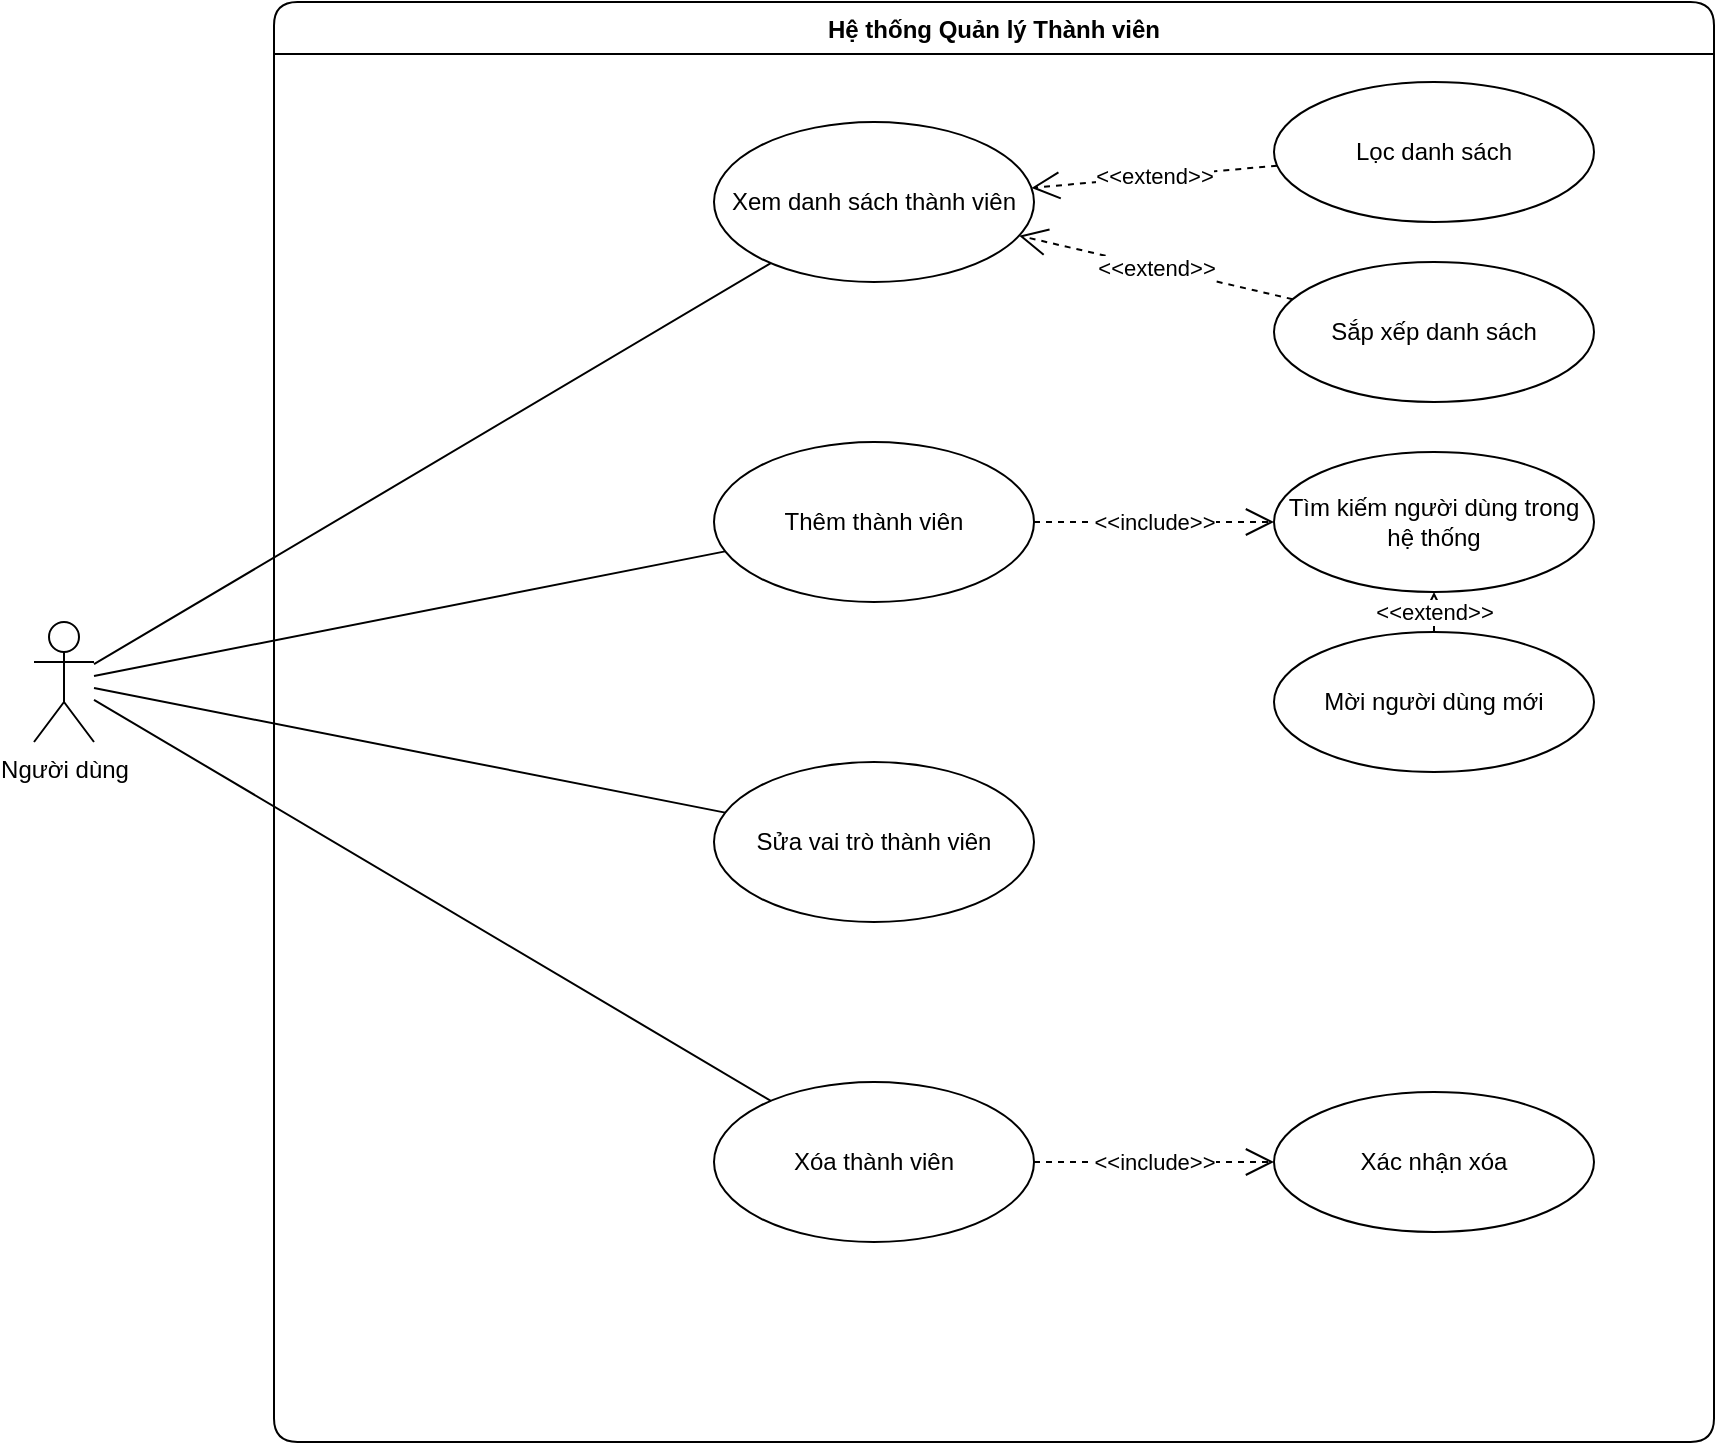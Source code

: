 <mxfile version="22.0.8" type="device">
  <diagram name="Use Case - Quản lý Thành viên" id="diagram-1">
    <mxGraphModel dx="1486" dy="799" grid="1" gridSize="10" guides="1" tooltips="1" connect="1" arrows="1" fold="1" page="1" pageScale="1" pageWidth="1169" pageHeight="827" math="0" shadow="0">
      <root>
        <mxCell id="0" />
        <mxCell id="1" parent="0" />
        <mxCell id="2" value="Người dùng" style="shape=umlActor;verticalLabelPosition=bottom;verticalAlign=top;html=1;outlineConnect=0;" vertex="1" parent="1">
          <mxGeometry x="80" y="350" width="30" height="60" as="geometry" />
        </mxCell>
        <mxCell id="3" value="Hệ thống Quản lý Thành viên" style="swimlane;fontStyle=1;align=center;verticalAlign=top;childLayout=stackLayout;horizontal=1;startSize=26;horizontalStack=0;resizeParent=1;resizeParentMax=0;resizeLast=0;collapsible=0;marginBottom=0;rounded=1;" vertex="1" parent="1">
          <mxGeometry x="200" y="40" width="720" height="720" as="geometry">
            <mxRectangle x="200" y="40" width="140" height="26" as="alternateBounds" />
          </mxGeometry>
        </mxCell>
        <mxCell id="4" value="Xem danh sách thành viên" style="ellipse;whiteSpace=wrap;html=1;" vertex="1" parent="3">
          <mxGeometry x="220" y="60" width="160" height="80" as="geometry" />
        </mxCell>
        <mxCell id="5" value="Thêm thành viên" style="ellipse;whiteSpace=wrap;html=1;" vertex="1" parent="3">
          <mxGeometry x="220" y="220" width="160" height="80" as="geometry" />
        </mxCell>
        <mxCell id="6" value="Sửa vai trò thành viên" style="ellipse;whiteSpace=wrap;html=1;" vertex="1" parent="3">
          <mxGeometry x="220" y="380" width="160" height="80" as="geometry" />
        </mxCell>
        <mxCell id="7" value="Xóa thành viên" style="ellipse;whiteSpace=wrap;html=1;" vertex="1" parent="3">
          <mxGeometry x="220" y="540" width="160" height="80" as="geometry" />
        </mxCell>
        <mxCell id="8" value="Lọc danh sách" style="ellipse;whiteSpace=wrap;html=1;" vertex="1" parent="3">
          <mxGeometry x="500" y="40" width="160" height="70" as="geometry" />
        </mxCell>
        <mxCell id="9" value="Sắp xếp danh sách" style="ellipse;whiteSpace=wrap;html=1;" vertex="1" parent="3">
          <mxGeometry x="500" y="130" width="160" height="70" as="geometry" />
        </mxCell>
        <mxCell id="10" value="Tìm kiếm người dùng trong hệ thống" style="ellipse;whiteSpace=wrap;html=1;" vertex="1" parent="3">
          <mxGeometry x="500" y="225" width="160" height="70" as="geometry" />
        </mxCell>
        <mxCell id="11" value="Mời người dùng mới" style="ellipse;whiteSpace=wrap;html=1;" vertex="1" parent="3">
          <mxGeometry x="500" y="315" width="160" height="70" as="geometry" />
        </mxCell>
        <mxCell id="12" value="Xác nhận xóa" style="ellipse;whiteSpace=wrap;html=1;" vertex="1" parent="3">
          <mxGeometry x="500" y="545" width="160" height="70" as="geometry" />
        </mxCell>
        <mxCell id="13" value="" style="endArrow=none;html=1;rounded=0;" edge="1" parent="1" source="2" target="4">
          <mxGeometry width="50" height="50" relative="1" as="geometry">
            <mxPoint x="120" y="380" as="sourcePoint" />
            <mxPoint x="210" y="100" as="targetPoint" />
          </mxGeometry>
        </mxCell>
        <mxCell id="14" value="" style="endArrow=none;html=1;rounded=0;" edge="1" parent="1" source="2" target="5">
          <mxGeometry width="50" height="50" relative="1" as="geometry">
            <mxPoint x="130" y="380" as="sourcePoint" />
            <mxPoint x="210" y="260" as="targetPoint" />
          </mxGeometry>
        </mxCell>
        <mxCell id="15" value="" style="endArrow=none;html=1;rounded=0;" edge="1" parent="1" source="2" target="6">
          <mxGeometry width="50" height="50" relative="1" as="geometry">
            <mxPoint x="130" y="380" as="sourcePoint" />
            <mxPoint x="210" y="420" as="targetPoint" />
          </mxGeometry>
        </mxCell>
        <mxCell id="16" value="" style="endArrow=none;html=1;rounded=0;" edge="1" parent="1" source="2" target="7">
          <mxGeometry width="50" height="50" relative="1" as="geometry">
            <mxPoint x="130" y="380" as="sourcePoint" />
            <mxPoint x="210" y="580" as="targetPoint" />
          </mxGeometry>
        </mxCell>
        <mxCell id="17" value="&lt;div&gt;&amp;lt;&amp;lt;extend&amp;gt;&amp;gt;&lt;/div&gt;" style="endArrow=open;endSize=12;dashed=1;html=1;rounded=0;" edge="1" parent="1" source="8" target="4">
          <mxGeometry width="100" height="100" relative="1" as="geometry">
            <mxPoint x="490" y="85" as="sourcePoint" />
            <mxPoint x="390" y="100" as="targetPoint" />
          </mxGeometry>
        </mxCell>
        <mxCell id="18" value="&lt;div&gt;&amp;lt;&amp;lt;extend&amp;gt;&amp;gt;&lt;/div&gt;" style="endArrow=open;endSize=12;dashed=1;html=1;rounded=0;" edge="1" parent="1" source="9" target="4">
          <mxGeometry width="100" height="100" relative="1" as="geometry">
            <mxPoint x="490" y="175" as="sourcePoint" />
            <mxPoint x="390" y="120" as="targetPoint" />
          </mxGeometry>
        </mxCell>
        <mxCell id="19" value="&lt;div&gt;&amp;lt;&amp;lt;include&amp;gt;&amp;gt;&lt;/div&gt;" style="endArrow=open;endSize=12;dashed=1;html=1;rounded=0;" edge="1" parent="1" source="5" target="10">
          <mxGeometry width="100" height="100" relative="1" as="geometry">
            <mxPoint x="390" y="270" as="sourcePoint" />
            <mxPoint x="490" y="270" as="targetPoint" />
          </mxGeometry>
        </mxCell>
        <mxCell id="20" value="&lt;div&gt;&amp;lt;&amp;lt;extend&amp;gt;&amp;gt;&lt;/div&gt;" style="endArrow=open;endSize=12;dashed=1;html=1;rounded=0;" edge="1" parent="1" source="11" target="10">
          <mxGeometry width="100" height="100" relative="1" as="geometry">
            <mxPoint x="580" y="325" as="sourcePoint" />
            <mxPoint x="580" y="285" as="targetPoint" />
          </mxGeometry>
        </mxCell>
        <mxCell id="21" value="&lt;div&gt;&amp;lt;&amp;lt;include&amp;gt;&amp;gt;&lt;/div&gt;" style="endArrow=open;endSize=12;dashed=1;html=1;rounded=0;" edge="1" parent="1" source="7" target="12">
          <mxGeometry width="100" height="100" relative="1" as="geometry">
            <mxPoint x="390" y="590" as="sourcePoint" />
            <mxPoint x="490" y="590" as="targetPoint" />
          </mxGeometry>
        </mxCell>
      </root>
    </mxGraphModel>
  </diagram>
</mxfile>

